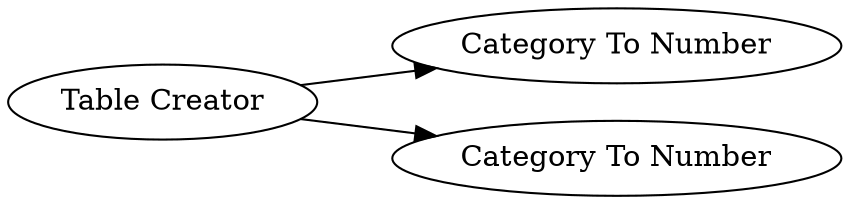 digraph {
	4 [label="Table Creator"]
	5 [label="Category To Number"]
	6 [label="Category To Number"]
	4 -> 5
	4 -> 6
	rankdir=LR
}
